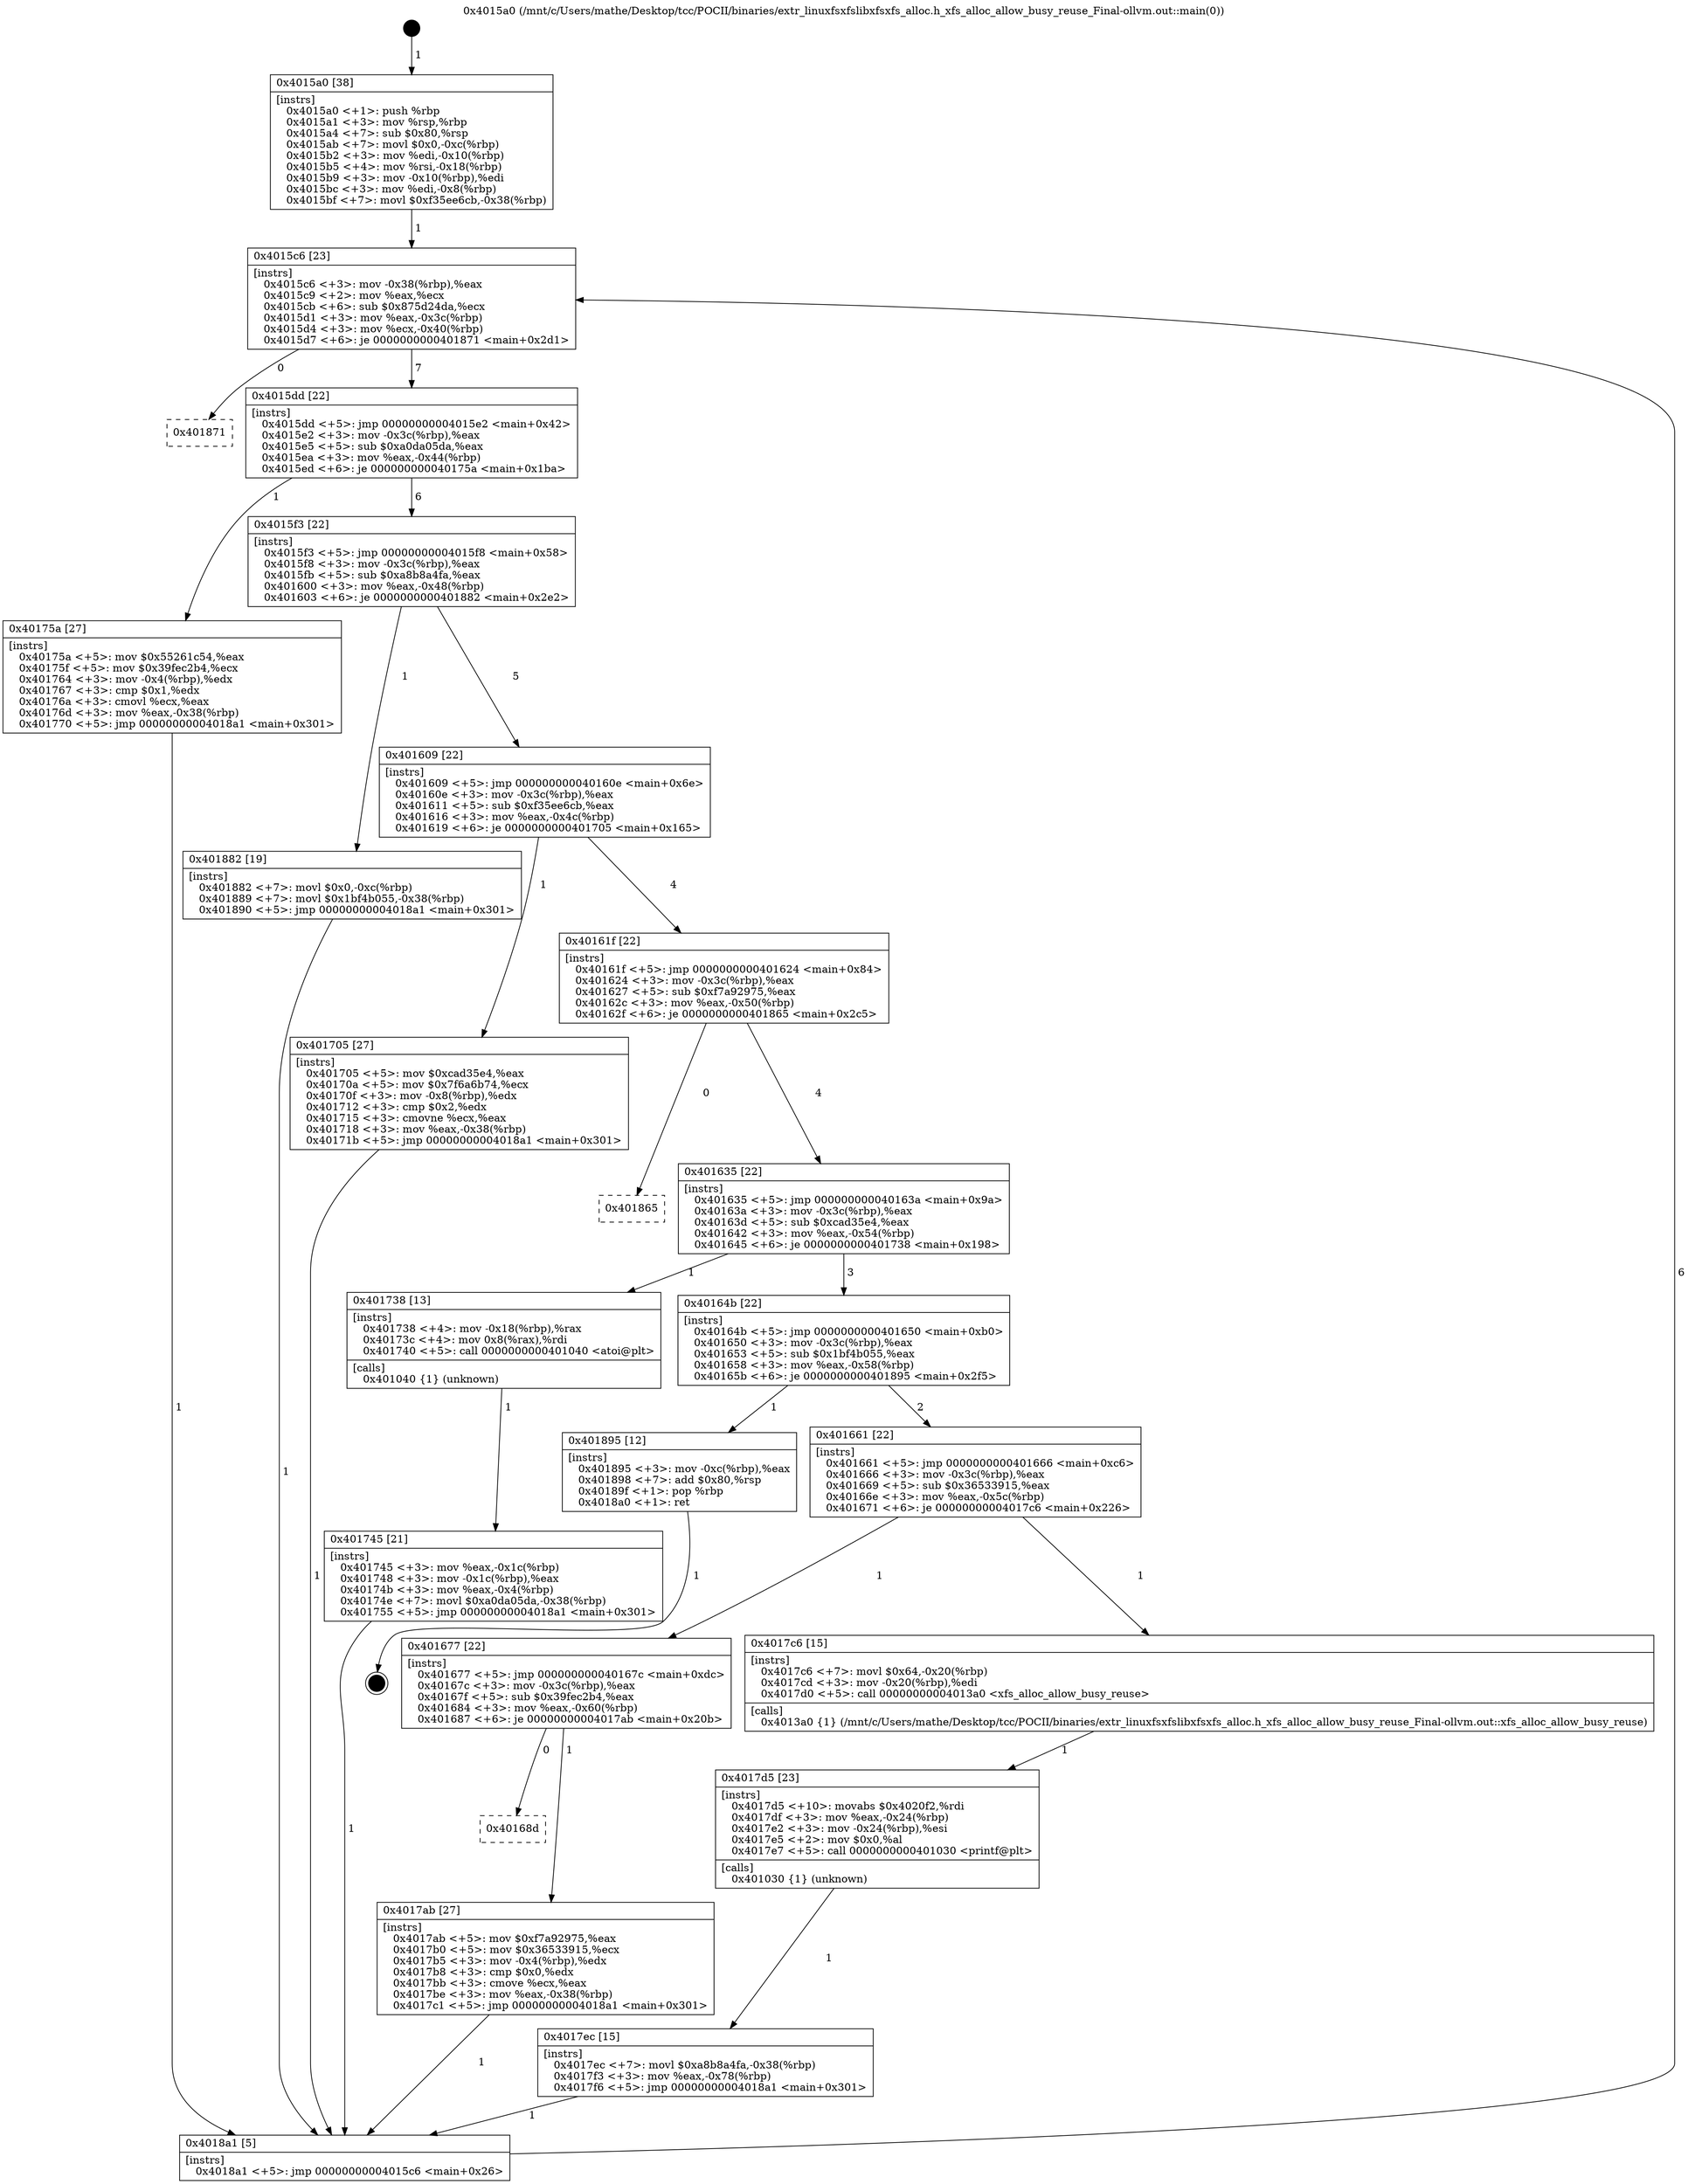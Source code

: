digraph "0x4015a0" {
  label = "0x4015a0 (/mnt/c/Users/mathe/Desktop/tcc/POCII/binaries/extr_linuxfsxfslibxfsxfs_alloc.h_xfs_alloc_allow_busy_reuse_Final-ollvm.out::main(0))"
  labelloc = "t"
  node[shape=record]

  Entry [label="",width=0.3,height=0.3,shape=circle,fillcolor=black,style=filled]
  "0x4015c6" [label="{
     0x4015c6 [23]\l
     | [instrs]\l
     &nbsp;&nbsp;0x4015c6 \<+3\>: mov -0x38(%rbp),%eax\l
     &nbsp;&nbsp;0x4015c9 \<+2\>: mov %eax,%ecx\l
     &nbsp;&nbsp;0x4015cb \<+6\>: sub $0x875d24da,%ecx\l
     &nbsp;&nbsp;0x4015d1 \<+3\>: mov %eax,-0x3c(%rbp)\l
     &nbsp;&nbsp;0x4015d4 \<+3\>: mov %ecx,-0x40(%rbp)\l
     &nbsp;&nbsp;0x4015d7 \<+6\>: je 0000000000401871 \<main+0x2d1\>\l
  }"]
  "0x401871" [label="{
     0x401871\l
  }", style=dashed]
  "0x4015dd" [label="{
     0x4015dd [22]\l
     | [instrs]\l
     &nbsp;&nbsp;0x4015dd \<+5\>: jmp 00000000004015e2 \<main+0x42\>\l
     &nbsp;&nbsp;0x4015e2 \<+3\>: mov -0x3c(%rbp),%eax\l
     &nbsp;&nbsp;0x4015e5 \<+5\>: sub $0xa0da05da,%eax\l
     &nbsp;&nbsp;0x4015ea \<+3\>: mov %eax,-0x44(%rbp)\l
     &nbsp;&nbsp;0x4015ed \<+6\>: je 000000000040175a \<main+0x1ba\>\l
  }"]
  Exit [label="",width=0.3,height=0.3,shape=circle,fillcolor=black,style=filled,peripheries=2]
  "0x40175a" [label="{
     0x40175a [27]\l
     | [instrs]\l
     &nbsp;&nbsp;0x40175a \<+5\>: mov $0x55261c54,%eax\l
     &nbsp;&nbsp;0x40175f \<+5\>: mov $0x39fec2b4,%ecx\l
     &nbsp;&nbsp;0x401764 \<+3\>: mov -0x4(%rbp),%edx\l
     &nbsp;&nbsp;0x401767 \<+3\>: cmp $0x1,%edx\l
     &nbsp;&nbsp;0x40176a \<+3\>: cmovl %ecx,%eax\l
     &nbsp;&nbsp;0x40176d \<+3\>: mov %eax,-0x38(%rbp)\l
     &nbsp;&nbsp;0x401770 \<+5\>: jmp 00000000004018a1 \<main+0x301\>\l
  }"]
  "0x4015f3" [label="{
     0x4015f3 [22]\l
     | [instrs]\l
     &nbsp;&nbsp;0x4015f3 \<+5\>: jmp 00000000004015f8 \<main+0x58\>\l
     &nbsp;&nbsp;0x4015f8 \<+3\>: mov -0x3c(%rbp),%eax\l
     &nbsp;&nbsp;0x4015fb \<+5\>: sub $0xa8b8a4fa,%eax\l
     &nbsp;&nbsp;0x401600 \<+3\>: mov %eax,-0x48(%rbp)\l
     &nbsp;&nbsp;0x401603 \<+6\>: je 0000000000401882 \<main+0x2e2\>\l
  }"]
  "0x4017ec" [label="{
     0x4017ec [15]\l
     | [instrs]\l
     &nbsp;&nbsp;0x4017ec \<+7\>: movl $0xa8b8a4fa,-0x38(%rbp)\l
     &nbsp;&nbsp;0x4017f3 \<+3\>: mov %eax,-0x78(%rbp)\l
     &nbsp;&nbsp;0x4017f6 \<+5\>: jmp 00000000004018a1 \<main+0x301\>\l
  }"]
  "0x401882" [label="{
     0x401882 [19]\l
     | [instrs]\l
     &nbsp;&nbsp;0x401882 \<+7\>: movl $0x0,-0xc(%rbp)\l
     &nbsp;&nbsp;0x401889 \<+7\>: movl $0x1bf4b055,-0x38(%rbp)\l
     &nbsp;&nbsp;0x401890 \<+5\>: jmp 00000000004018a1 \<main+0x301\>\l
  }"]
  "0x401609" [label="{
     0x401609 [22]\l
     | [instrs]\l
     &nbsp;&nbsp;0x401609 \<+5\>: jmp 000000000040160e \<main+0x6e\>\l
     &nbsp;&nbsp;0x40160e \<+3\>: mov -0x3c(%rbp),%eax\l
     &nbsp;&nbsp;0x401611 \<+5\>: sub $0xf35ee6cb,%eax\l
     &nbsp;&nbsp;0x401616 \<+3\>: mov %eax,-0x4c(%rbp)\l
     &nbsp;&nbsp;0x401619 \<+6\>: je 0000000000401705 \<main+0x165\>\l
  }"]
  "0x4017d5" [label="{
     0x4017d5 [23]\l
     | [instrs]\l
     &nbsp;&nbsp;0x4017d5 \<+10\>: movabs $0x4020f2,%rdi\l
     &nbsp;&nbsp;0x4017df \<+3\>: mov %eax,-0x24(%rbp)\l
     &nbsp;&nbsp;0x4017e2 \<+3\>: mov -0x24(%rbp),%esi\l
     &nbsp;&nbsp;0x4017e5 \<+2\>: mov $0x0,%al\l
     &nbsp;&nbsp;0x4017e7 \<+5\>: call 0000000000401030 \<printf@plt\>\l
     | [calls]\l
     &nbsp;&nbsp;0x401030 \{1\} (unknown)\l
  }"]
  "0x401705" [label="{
     0x401705 [27]\l
     | [instrs]\l
     &nbsp;&nbsp;0x401705 \<+5\>: mov $0xcad35e4,%eax\l
     &nbsp;&nbsp;0x40170a \<+5\>: mov $0x7f6a6b74,%ecx\l
     &nbsp;&nbsp;0x40170f \<+3\>: mov -0x8(%rbp),%edx\l
     &nbsp;&nbsp;0x401712 \<+3\>: cmp $0x2,%edx\l
     &nbsp;&nbsp;0x401715 \<+3\>: cmovne %ecx,%eax\l
     &nbsp;&nbsp;0x401718 \<+3\>: mov %eax,-0x38(%rbp)\l
     &nbsp;&nbsp;0x40171b \<+5\>: jmp 00000000004018a1 \<main+0x301\>\l
  }"]
  "0x40161f" [label="{
     0x40161f [22]\l
     | [instrs]\l
     &nbsp;&nbsp;0x40161f \<+5\>: jmp 0000000000401624 \<main+0x84\>\l
     &nbsp;&nbsp;0x401624 \<+3\>: mov -0x3c(%rbp),%eax\l
     &nbsp;&nbsp;0x401627 \<+5\>: sub $0xf7a92975,%eax\l
     &nbsp;&nbsp;0x40162c \<+3\>: mov %eax,-0x50(%rbp)\l
     &nbsp;&nbsp;0x40162f \<+6\>: je 0000000000401865 \<main+0x2c5\>\l
  }"]
  "0x4018a1" [label="{
     0x4018a1 [5]\l
     | [instrs]\l
     &nbsp;&nbsp;0x4018a1 \<+5\>: jmp 00000000004015c6 \<main+0x26\>\l
  }"]
  "0x4015a0" [label="{
     0x4015a0 [38]\l
     | [instrs]\l
     &nbsp;&nbsp;0x4015a0 \<+1\>: push %rbp\l
     &nbsp;&nbsp;0x4015a1 \<+3\>: mov %rsp,%rbp\l
     &nbsp;&nbsp;0x4015a4 \<+7\>: sub $0x80,%rsp\l
     &nbsp;&nbsp;0x4015ab \<+7\>: movl $0x0,-0xc(%rbp)\l
     &nbsp;&nbsp;0x4015b2 \<+3\>: mov %edi,-0x10(%rbp)\l
     &nbsp;&nbsp;0x4015b5 \<+4\>: mov %rsi,-0x18(%rbp)\l
     &nbsp;&nbsp;0x4015b9 \<+3\>: mov -0x10(%rbp),%edi\l
     &nbsp;&nbsp;0x4015bc \<+3\>: mov %edi,-0x8(%rbp)\l
     &nbsp;&nbsp;0x4015bf \<+7\>: movl $0xf35ee6cb,-0x38(%rbp)\l
  }"]
  "0x40168d" [label="{
     0x40168d\l
  }", style=dashed]
  "0x401865" [label="{
     0x401865\l
  }", style=dashed]
  "0x401635" [label="{
     0x401635 [22]\l
     | [instrs]\l
     &nbsp;&nbsp;0x401635 \<+5\>: jmp 000000000040163a \<main+0x9a\>\l
     &nbsp;&nbsp;0x40163a \<+3\>: mov -0x3c(%rbp),%eax\l
     &nbsp;&nbsp;0x40163d \<+5\>: sub $0xcad35e4,%eax\l
     &nbsp;&nbsp;0x401642 \<+3\>: mov %eax,-0x54(%rbp)\l
     &nbsp;&nbsp;0x401645 \<+6\>: je 0000000000401738 \<main+0x198\>\l
  }"]
  "0x4017ab" [label="{
     0x4017ab [27]\l
     | [instrs]\l
     &nbsp;&nbsp;0x4017ab \<+5\>: mov $0xf7a92975,%eax\l
     &nbsp;&nbsp;0x4017b0 \<+5\>: mov $0x36533915,%ecx\l
     &nbsp;&nbsp;0x4017b5 \<+3\>: mov -0x4(%rbp),%edx\l
     &nbsp;&nbsp;0x4017b8 \<+3\>: cmp $0x0,%edx\l
     &nbsp;&nbsp;0x4017bb \<+3\>: cmove %ecx,%eax\l
     &nbsp;&nbsp;0x4017be \<+3\>: mov %eax,-0x38(%rbp)\l
     &nbsp;&nbsp;0x4017c1 \<+5\>: jmp 00000000004018a1 \<main+0x301\>\l
  }"]
  "0x401738" [label="{
     0x401738 [13]\l
     | [instrs]\l
     &nbsp;&nbsp;0x401738 \<+4\>: mov -0x18(%rbp),%rax\l
     &nbsp;&nbsp;0x40173c \<+4\>: mov 0x8(%rax),%rdi\l
     &nbsp;&nbsp;0x401740 \<+5\>: call 0000000000401040 \<atoi@plt\>\l
     | [calls]\l
     &nbsp;&nbsp;0x401040 \{1\} (unknown)\l
  }"]
  "0x40164b" [label="{
     0x40164b [22]\l
     | [instrs]\l
     &nbsp;&nbsp;0x40164b \<+5\>: jmp 0000000000401650 \<main+0xb0\>\l
     &nbsp;&nbsp;0x401650 \<+3\>: mov -0x3c(%rbp),%eax\l
     &nbsp;&nbsp;0x401653 \<+5\>: sub $0x1bf4b055,%eax\l
     &nbsp;&nbsp;0x401658 \<+3\>: mov %eax,-0x58(%rbp)\l
     &nbsp;&nbsp;0x40165b \<+6\>: je 0000000000401895 \<main+0x2f5\>\l
  }"]
  "0x401745" [label="{
     0x401745 [21]\l
     | [instrs]\l
     &nbsp;&nbsp;0x401745 \<+3\>: mov %eax,-0x1c(%rbp)\l
     &nbsp;&nbsp;0x401748 \<+3\>: mov -0x1c(%rbp),%eax\l
     &nbsp;&nbsp;0x40174b \<+3\>: mov %eax,-0x4(%rbp)\l
     &nbsp;&nbsp;0x40174e \<+7\>: movl $0xa0da05da,-0x38(%rbp)\l
     &nbsp;&nbsp;0x401755 \<+5\>: jmp 00000000004018a1 \<main+0x301\>\l
  }"]
  "0x401677" [label="{
     0x401677 [22]\l
     | [instrs]\l
     &nbsp;&nbsp;0x401677 \<+5\>: jmp 000000000040167c \<main+0xdc\>\l
     &nbsp;&nbsp;0x40167c \<+3\>: mov -0x3c(%rbp),%eax\l
     &nbsp;&nbsp;0x40167f \<+5\>: sub $0x39fec2b4,%eax\l
     &nbsp;&nbsp;0x401684 \<+3\>: mov %eax,-0x60(%rbp)\l
     &nbsp;&nbsp;0x401687 \<+6\>: je 00000000004017ab \<main+0x20b\>\l
  }"]
  "0x401895" [label="{
     0x401895 [12]\l
     | [instrs]\l
     &nbsp;&nbsp;0x401895 \<+3\>: mov -0xc(%rbp),%eax\l
     &nbsp;&nbsp;0x401898 \<+7\>: add $0x80,%rsp\l
     &nbsp;&nbsp;0x40189f \<+1\>: pop %rbp\l
     &nbsp;&nbsp;0x4018a0 \<+1\>: ret\l
  }"]
  "0x401661" [label="{
     0x401661 [22]\l
     | [instrs]\l
     &nbsp;&nbsp;0x401661 \<+5\>: jmp 0000000000401666 \<main+0xc6\>\l
     &nbsp;&nbsp;0x401666 \<+3\>: mov -0x3c(%rbp),%eax\l
     &nbsp;&nbsp;0x401669 \<+5\>: sub $0x36533915,%eax\l
     &nbsp;&nbsp;0x40166e \<+3\>: mov %eax,-0x5c(%rbp)\l
     &nbsp;&nbsp;0x401671 \<+6\>: je 00000000004017c6 \<main+0x226\>\l
  }"]
  "0x4017c6" [label="{
     0x4017c6 [15]\l
     | [instrs]\l
     &nbsp;&nbsp;0x4017c6 \<+7\>: movl $0x64,-0x20(%rbp)\l
     &nbsp;&nbsp;0x4017cd \<+3\>: mov -0x20(%rbp),%edi\l
     &nbsp;&nbsp;0x4017d0 \<+5\>: call 00000000004013a0 \<xfs_alloc_allow_busy_reuse\>\l
     | [calls]\l
     &nbsp;&nbsp;0x4013a0 \{1\} (/mnt/c/Users/mathe/Desktop/tcc/POCII/binaries/extr_linuxfsxfslibxfsxfs_alloc.h_xfs_alloc_allow_busy_reuse_Final-ollvm.out::xfs_alloc_allow_busy_reuse)\l
  }"]
  Entry -> "0x4015a0" [label=" 1"]
  "0x4015c6" -> "0x401871" [label=" 0"]
  "0x4015c6" -> "0x4015dd" [label=" 7"]
  "0x401895" -> Exit [label=" 1"]
  "0x4015dd" -> "0x40175a" [label=" 1"]
  "0x4015dd" -> "0x4015f3" [label=" 6"]
  "0x401882" -> "0x4018a1" [label=" 1"]
  "0x4015f3" -> "0x401882" [label=" 1"]
  "0x4015f3" -> "0x401609" [label=" 5"]
  "0x4017ec" -> "0x4018a1" [label=" 1"]
  "0x401609" -> "0x401705" [label=" 1"]
  "0x401609" -> "0x40161f" [label=" 4"]
  "0x401705" -> "0x4018a1" [label=" 1"]
  "0x4015a0" -> "0x4015c6" [label=" 1"]
  "0x4018a1" -> "0x4015c6" [label=" 6"]
  "0x4017d5" -> "0x4017ec" [label=" 1"]
  "0x40161f" -> "0x401865" [label=" 0"]
  "0x40161f" -> "0x401635" [label=" 4"]
  "0x4017c6" -> "0x4017d5" [label=" 1"]
  "0x401635" -> "0x401738" [label=" 1"]
  "0x401635" -> "0x40164b" [label=" 3"]
  "0x401738" -> "0x401745" [label=" 1"]
  "0x401745" -> "0x4018a1" [label=" 1"]
  "0x40175a" -> "0x4018a1" [label=" 1"]
  "0x4017ab" -> "0x4018a1" [label=" 1"]
  "0x40164b" -> "0x401895" [label=" 1"]
  "0x40164b" -> "0x401661" [label=" 2"]
  "0x401677" -> "0x4017ab" [label=" 1"]
  "0x401661" -> "0x4017c6" [label=" 1"]
  "0x401661" -> "0x401677" [label=" 1"]
  "0x401677" -> "0x40168d" [label=" 0"]
}
